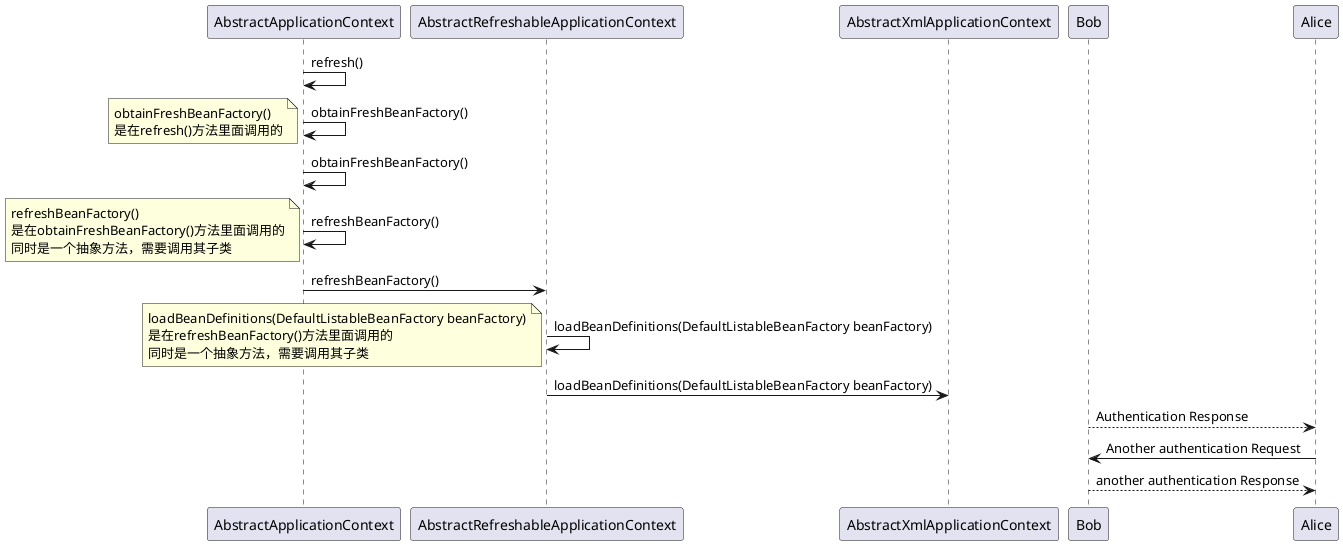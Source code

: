 @startuml
AbstractApplicationContext -> AbstractApplicationContext: refresh()
AbstractApplicationContext -> AbstractApplicationContext: obtainFreshBeanFactory()
note left: obtainFreshBeanFactory()\n是在refresh()方法里面调用的
AbstractApplicationContext -> AbstractApplicationContext: obtainFreshBeanFactory()
AbstractApplicationContext -> AbstractApplicationContext: refreshBeanFactory()
note left: refreshBeanFactory()\n是在obtainFreshBeanFactory()方法里面调用的\n同时是一个抽象方法，需要调用其子类
AbstractApplicationContext -> AbstractRefreshableApplicationContext: refreshBeanFactory()
AbstractRefreshableApplicationContext -> AbstractRefreshableApplicationContext: loadBeanDefinitions(DefaultListableBeanFactory beanFactory)
note left: loadBeanDefinitions(DefaultListableBeanFactory beanFactory)\n是在refreshBeanFactory()方法里面调用的\n同时是一个抽象方法，需要调用其子类
AbstractRefreshableApplicationContext -> AbstractXmlApplicationContext: loadBeanDefinitions(DefaultListableBeanFactory beanFactory)
Bob --> Alice: Authentication Response

Alice -> Bob: Another authentication Request
Alice <-- Bob: another authentication Response
@enduml